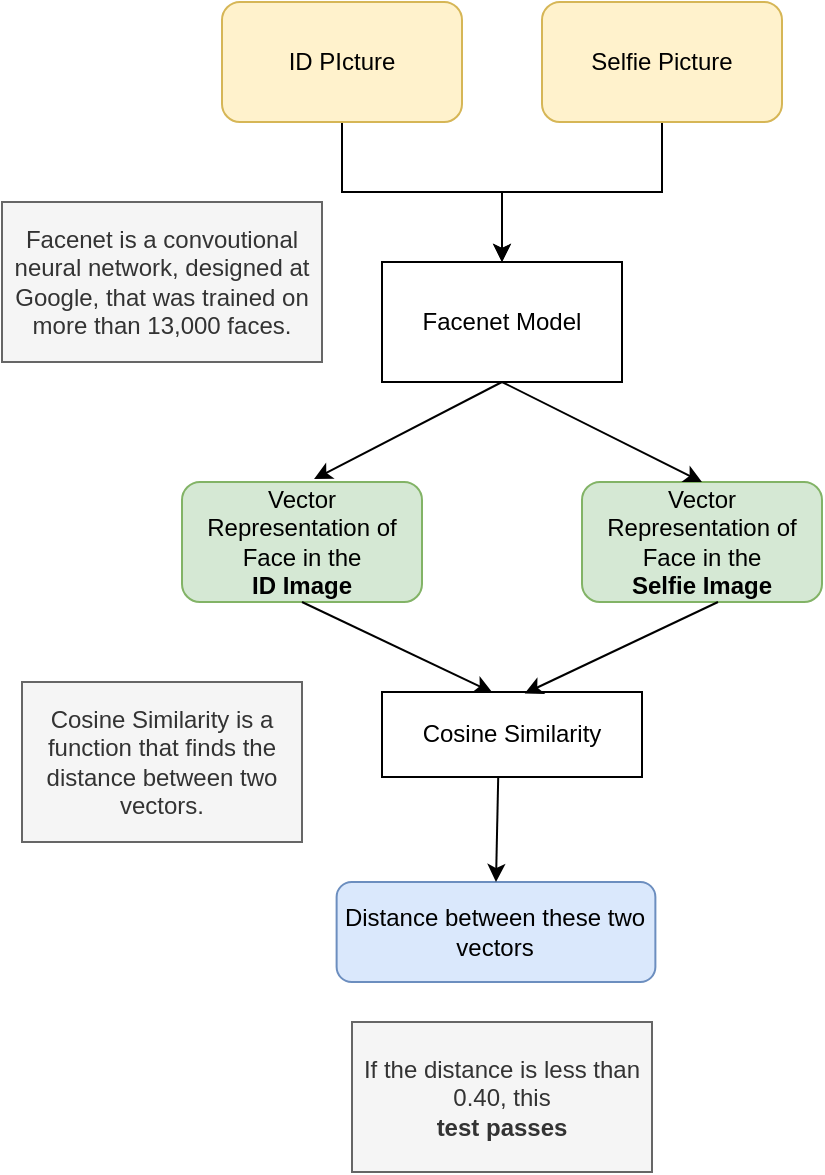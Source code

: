 <mxfile version="14.6.13" type="device"><diagram id="BdYSSCN1fZv2I-YeUVKP" name="Page-1"><mxGraphModel dx="2753" dy="813" grid="1" gridSize="10" guides="1" tooltips="1" connect="1" arrows="1" fold="1" page="1" pageScale="1" pageWidth="850" pageHeight="1100" math="0" shadow="0"><root><mxCell id="0"/><mxCell id="1" parent="0"/><mxCell id="CF-FKwCZ9--VPOk0M8bK-7" style="edgeStyle=orthogonalEdgeStyle;rounded=0;orthogonalLoop=1;jettySize=auto;html=1;exitX=0.5;exitY=1;exitDx=0;exitDy=0;" parent="1" source="CF-FKwCZ9--VPOk0M8bK-1" target="CF-FKwCZ9--VPOk0M8bK-5" edge="1"><mxGeometry relative="1" as="geometry"/></mxCell><mxCell id="CF-FKwCZ9--VPOk0M8bK-1" value="ID PIcture" style="rounded=1;whiteSpace=wrap;html=1;fillColor=#fff2cc;strokeColor=#d6b656;" parent="1" vertex="1"><mxGeometry x="60" y="60" width="120" height="60" as="geometry"/></mxCell><mxCell id="CF-FKwCZ9--VPOk0M8bK-8" style="edgeStyle=orthogonalEdgeStyle;rounded=0;orthogonalLoop=1;jettySize=auto;html=1;entryX=0.5;entryY=0;entryDx=0;entryDy=0;" parent="1" source="CF-FKwCZ9--VPOk0M8bK-2" target="CF-FKwCZ9--VPOk0M8bK-5" edge="1"><mxGeometry relative="1" as="geometry"/></mxCell><mxCell id="CF-FKwCZ9--VPOk0M8bK-2" value="Selfie Picture" style="rounded=1;whiteSpace=wrap;html=1;fillColor=#fff2cc;strokeColor=#d6b656;" parent="1" vertex="1"><mxGeometry x="220" y="60" width="120" height="60" as="geometry"/></mxCell><mxCell id="CF-FKwCZ9--VPOk0M8bK-5" value="Facenet Model" style="rounded=0;whiteSpace=wrap;html=1;" parent="1" vertex="1"><mxGeometry x="140" y="190" width="120" height="60" as="geometry"/></mxCell><mxCell id="CF-FKwCZ9--VPOk0M8bK-14" value="" style="endArrow=classic;html=1;exitX=0.5;exitY=1;exitDx=0;exitDy=0;entryX=0.55;entryY=-0.024;entryDx=0;entryDy=0;entryPerimeter=0;" parent="1" source="CF-FKwCZ9--VPOk0M8bK-5" edge="1"><mxGeometry width="50" height="50" relative="1" as="geometry"><mxPoint x="270" y="250" as="sourcePoint"/><mxPoint x="106" y="298.56" as="targetPoint"/></mxGeometry></mxCell><mxCell id="CF-FKwCZ9--VPOk0M8bK-15" value="&lt;div&gt;Vector Representation of Face in the &lt;br&gt;&lt;/div&gt;&lt;div&gt;&lt;b&gt;ID Image&lt;/b&gt;&lt;/div&gt;" style="rounded=1;whiteSpace=wrap;html=1;fillColor=#d5e8d4;strokeColor=#82b366;" parent="1" vertex="1"><mxGeometry x="40" y="300" width="120" height="60" as="geometry"/></mxCell><mxCell id="CF-FKwCZ9--VPOk0M8bK-20" value="&lt;div&gt;Vector Representation of Face in the&lt;/div&gt;&lt;div&gt; &lt;b&gt;Selfie Image&lt;/b&gt;&lt;/div&gt; " style="rounded=1;whiteSpace=wrap;html=1;fillColor=#d5e8d4;strokeColor=#82b366;" parent="1" vertex="1"><mxGeometry x="240" y="300" width="120" height="60" as="geometry"/></mxCell><mxCell id="CF-FKwCZ9--VPOk0M8bK-22" value="Cosine Similarity" style="rounded=0;whiteSpace=wrap;html=1;" parent="1" vertex="1"><mxGeometry x="140" y="405" width="130" height="42.5" as="geometry"/></mxCell><mxCell id="CF-FKwCZ9--VPOk0M8bK-23" value="" style="endArrow=classic;html=1;entryX=0.424;entryY=0.003;entryDx=0;entryDy=0;entryPerimeter=0;exitX=0.5;exitY=1;exitDx=0;exitDy=0;" parent="1" source="CF-FKwCZ9--VPOk0M8bK-15" target="CF-FKwCZ9--VPOk0M8bK-22" edge="1"><mxGeometry width="50" height="50" relative="1" as="geometry"><mxPoint x="90" y="410" as="sourcePoint"/><mxPoint x="140" y="360" as="targetPoint"/></mxGeometry></mxCell><mxCell id="CF-FKwCZ9--VPOk0M8bK-24" value="" style="endArrow=classic;html=1;entryX=0.549;entryY=0.017;entryDx=0;entryDy=0;entryPerimeter=0;" parent="1" target="CF-FKwCZ9--VPOk0M8bK-22" edge="1"><mxGeometry width="50" height="50" relative="1" as="geometry"><mxPoint x="308" y="360" as="sourcePoint"/><mxPoint x="340" y="380" as="targetPoint"/></mxGeometry></mxCell><mxCell id="CF-FKwCZ9--VPOk0M8bK-25" value="&lt;div&gt;If the distance is less than 0.40, this &lt;br&gt;&lt;/div&gt;&lt;div&gt;&lt;b&gt;test passes&lt;/b&gt;&lt;/div&gt;" style="text;html=1;strokeColor=#666666;fillColor=#f5f5f5;align=center;verticalAlign=middle;whiteSpace=wrap;rounded=0;fontColor=#333333;" parent="1" vertex="1"><mxGeometry x="125" y="570" width="150" height="75" as="geometry"/></mxCell><mxCell id="CF-FKwCZ9--VPOk0M8bK-35" value="" style="endArrow=classic;html=1;exitX=0.5;exitY=1;exitDx=0;exitDy=0;entryX=0.5;entryY=0;entryDx=0;entryDy=0;" parent="1" source="CF-FKwCZ9--VPOk0M8bK-5" target="CF-FKwCZ9--VPOk0M8bK-20" edge="1"><mxGeometry width="50" height="50" relative="1" as="geometry"><mxPoint x="270" y="330" as="sourcePoint"/><mxPoint x="320" y="280" as="targetPoint"/></mxGeometry></mxCell><mxCell id="bM1fbzkoHbXIDJE3WyTA-6" value="Distance between these two vectors" style="rounded=1;whiteSpace=wrap;html=1;fillColor=#dae8fc;strokeColor=#6c8ebf;" parent="1" vertex="1"><mxGeometry x="117.31" y="500" width="159.38" height="50" as="geometry"/></mxCell><mxCell id="bM1fbzkoHbXIDJE3WyTA-7" value="" style="endArrow=classic;html=1;entryX=0.5;entryY=0;entryDx=0;entryDy=0;exitX=0.447;exitY=0.995;exitDx=0;exitDy=0;exitPerimeter=0;" parent="1" source="CF-FKwCZ9--VPOk0M8bK-22" target="bM1fbzkoHbXIDJE3WyTA-6" edge="1"><mxGeometry width="50" height="50" relative="1" as="geometry"><mxPoint x="150" y="480" as="sourcePoint"/><mxPoint x="200" y="430" as="targetPoint"/></mxGeometry></mxCell><mxCell id="UD8oV623tx8UguZqVGYJ-1" value="&lt;div&gt;Facenet is a convoutional neural network, designed at Google, that was trained on more than 13,000 faces.&lt;/div&gt;" style="text;html=1;strokeColor=#666666;fillColor=#f5f5f5;align=center;verticalAlign=middle;whiteSpace=wrap;rounded=0;fontColor=#333333;" vertex="1" parent="1"><mxGeometry x="-50" y="160" width="160" height="80" as="geometry"/></mxCell><mxCell id="UD8oV623tx8UguZqVGYJ-3" value="Cosine Similarity is a function that finds the distance between two vectors." style="text;html=1;strokeColor=#666666;fillColor=#f5f5f5;align=center;verticalAlign=middle;whiteSpace=wrap;rounded=0;fontColor=#333333;" vertex="1" parent="1"><mxGeometry x="-40" y="400" width="140" height="80" as="geometry"/></mxCell></root></mxGraphModel></diagram></mxfile>